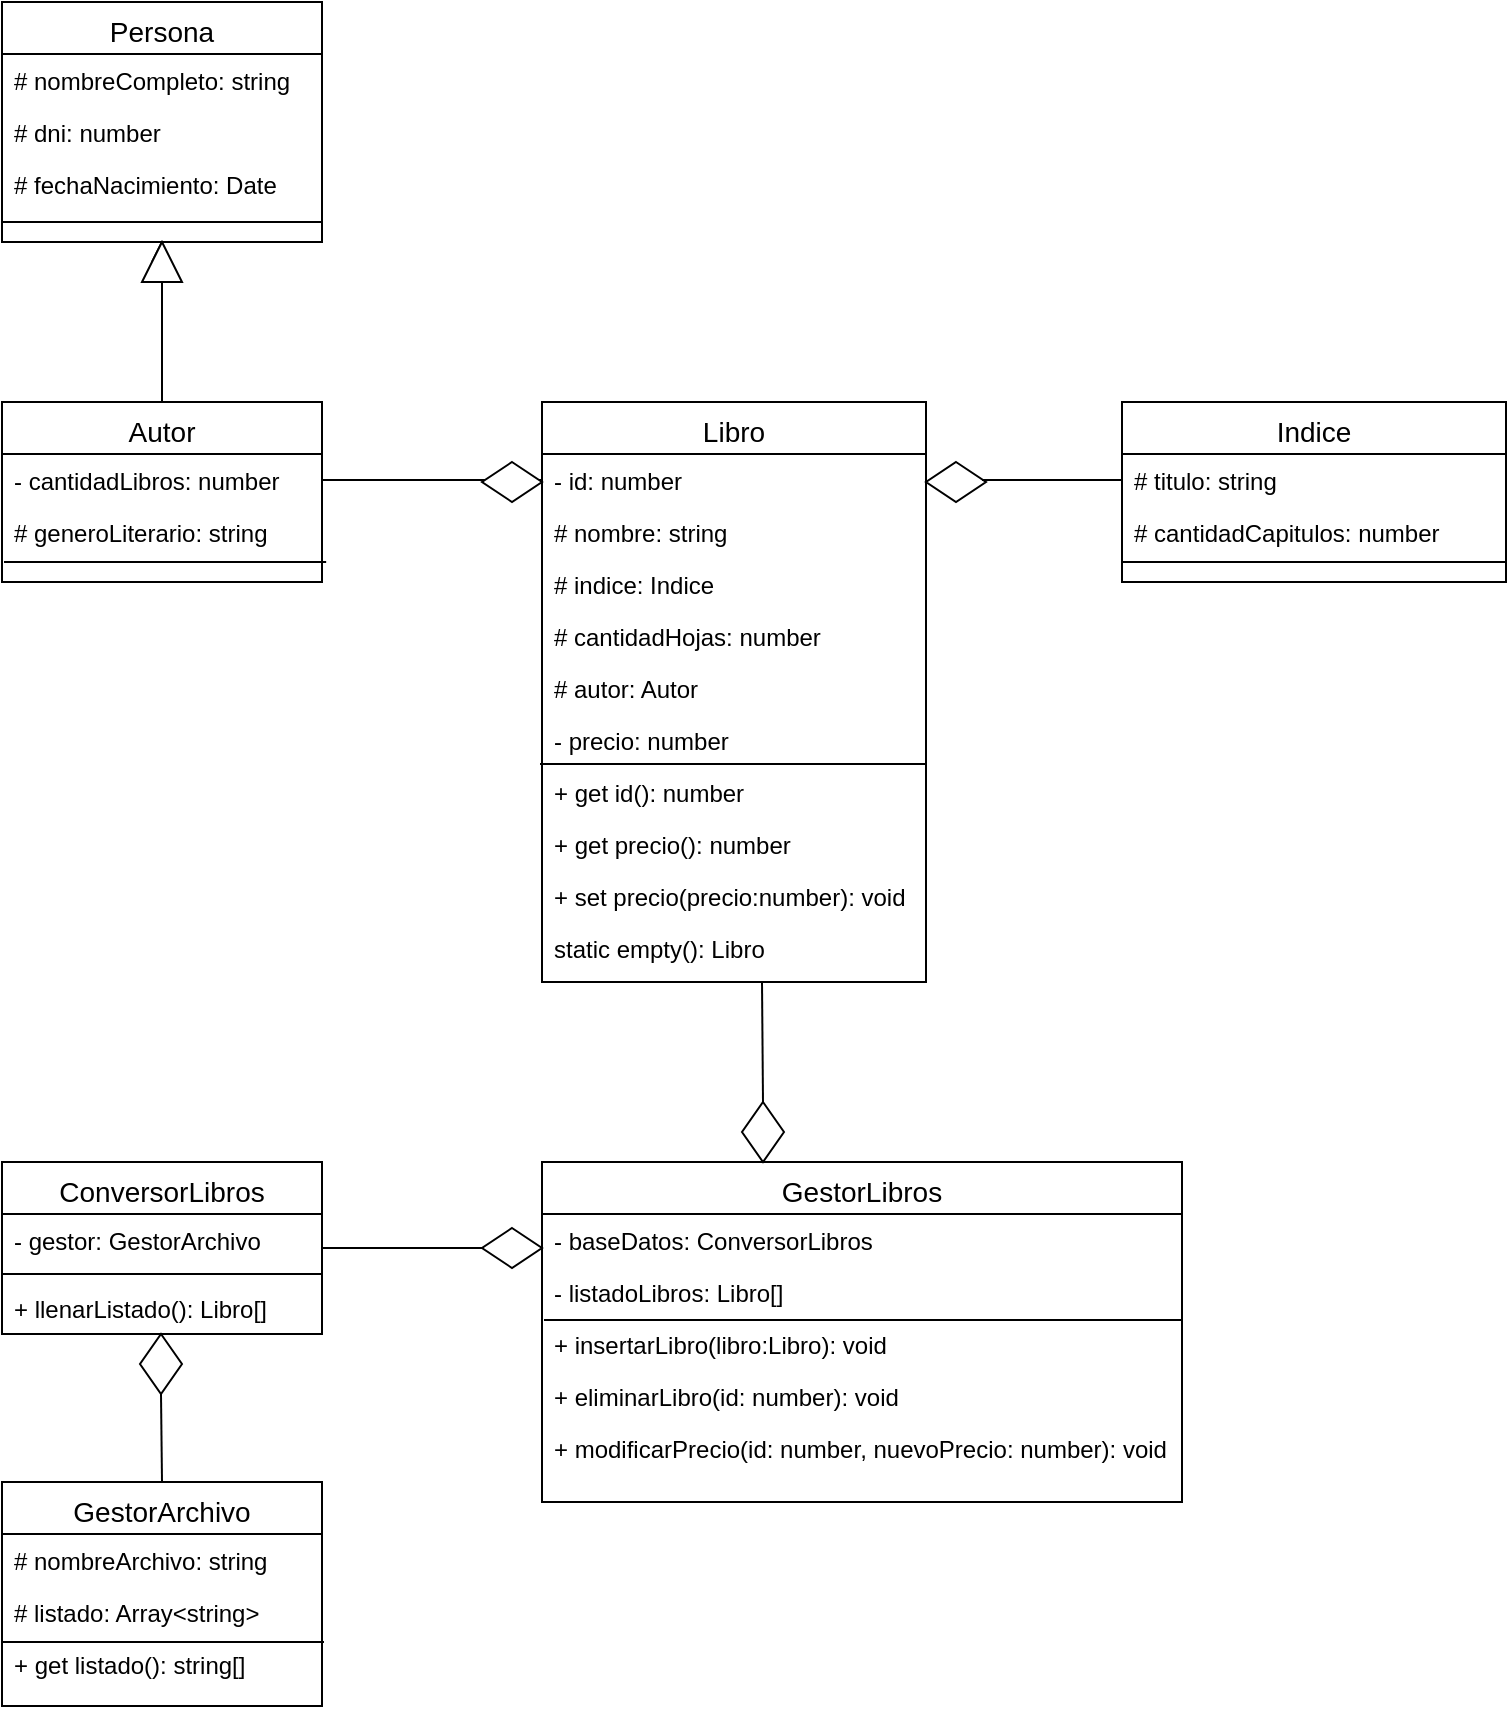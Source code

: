 <mxfile version="13.6.2" type="device"><diagram id="C5RBs43oDa-KdzZeNtuy" name="Page-1"><mxGraphModel dx="845" dy="462" grid="1" gridSize="10" guides="1" tooltips="1" connect="1" arrows="1" fold="1" page="1" pageScale="1" pageWidth="827" pageHeight="1169" math="0" shadow="0"><root><mxCell id="WIyWlLk6GJQsqaUBKTNV-0"/><mxCell id="WIyWlLk6GJQsqaUBKTNV-1" parent="WIyWlLk6GJQsqaUBKTNV-0"/><mxCell id="Z2YRqqmabGEa3nSLfYlU-3" value="" style="endArrow=none;html=1;fontSize=14;entryX=0.5;entryY=1;entryDx=0;entryDy=0;exitX=0.5;exitY=0;exitDx=0;exitDy=0;" edge="1" parent="WIyWlLk6GJQsqaUBKTNV-1" source="Z2YRqqmabGEa3nSLfYlU-4" target="zkfFHV4jXpPFQw0GAbJ--0"><mxGeometry width="50" height="50" relative="1" as="geometry"><mxPoint x="390" y="300" as="sourcePoint"/><mxPoint x="440" y="250" as="targetPoint"/><Array as="points"/></mxGeometry></mxCell><mxCell id="Z2YRqqmabGEa3nSLfYlU-4" value="" style="triangle;whiteSpace=wrap;html=1;fontSize=14;rotation=-90;" vertex="1" parent="WIyWlLk6GJQsqaUBKTNV-1"><mxGeometry x="110" y="200" width="20" height="20" as="geometry"/></mxCell><mxCell id="Z2YRqqmabGEa3nSLfYlU-14" value="" style="endArrow=none;html=1;fontSize=14;entryX=0.5;entryY=0;entryDx=0;entryDy=0;exitX=0;exitY=0.5;exitDx=0;exitDy=0;" edge="1" parent="WIyWlLk6GJQsqaUBKTNV-1" source="Z2YRqqmabGEa3nSLfYlU-4" target="zkfFHV4jXpPFQw0GAbJ--6"><mxGeometry width="50" height="50" relative="1" as="geometry"><mxPoint x="390" y="350" as="sourcePoint"/><mxPoint x="440" y="300" as="targetPoint"/></mxGeometry></mxCell><mxCell id="zkfFHV4jXpPFQw0GAbJ--0" value="Persona" style="swimlane;fontStyle=0;align=center;verticalAlign=top;childLayout=stackLayout;horizontal=1;startSize=26;horizontalStack=0;resizeParent=1;resizeLast=0;collapsible=1;marginBottom=0;rounded=0;shadow=0;strokeWidth=1;fontSize=14;" parent="WIyWlLk6GJQsqaUBKTNV-1" vertex="1"><mxGeometry x="40" y="80" width="160" height="120" as="geometry"><mxRectangle x="230" y="140" width="160" height="26" as="alternateBounds"/></mxGeometry></mxCell><mxCell id="zkfFHV4jXpPFQw0GAbJ--1" value="# nombreCompleto: string" style="text;align=left;verticalAlign=top;spacingLeft=4;spacingRight=4;overflow=hidden;rotatable=0;points=[[0,0.5],[1,0.5]];portConstraint=eastwest;" parent="zkfFHV4jXpPFQw0GAbJ--0" vertex="1"><mxGeometry y="26" width="160" height="26" as="geometry"/></mxCell><mxCell id="zkfFHV4jXpPFQw0GAbJ--2" value="# dni: number" style="text;align=left;verticalAlign=top;spacingLeft=4;spacingRight=4;overflow=hidden;rotatable=0;points=[[0,0.5],[1,0.5]];portConstraint=eastwest;rounded=0;shadow=0;html=0;" parent="zkfFHV4jXpPFQw0GAbJ--0" vertex="1"><mxGeometry y="52" width="160" height="26" as="geometry"/></mxCell><mxCell id="zkfFHV4jXpPFQw0GAbJ--3" value="# fechaNacimiento: Date" style="text;align=left;verticalAlign=top;spacingLeft=4;spacingRight=4;overflow=hidden;rotatable=0;points=[[0,0.5],[1,0.5]];portConstraint=eastwest;rounded=0;shadow=0;html=0;" parent="zkfFHV4jXpPFQw0GAbJ--0" vertex="1"><mxGeometry y="78" width="160" height="26" as="geometry"/></mxCell><mxCell id="zkfFHV4jXpPFQw0GAbJ--6" value="Autor" style="swimlane;fontStyle=0;align=center;verticalAlign=top;childLayout=stackLayout;horizontal=1;startSize=26;horizontalStack=0;resizeParent=1;resizeLast=0;collapsible=1;marginBottom=0;rounded=0;shadow=0;strokeWidth=1;fontSize=14;" parent="WIyWlLk6GJQsqaUBKTNV-1" vertex="1"><mxGeometry x="40" y="280" width="160" height="90" as="geometry"><mxRectangle x="130" y="380" width="160" height="26" as="alternateBounds"/></mxGeometry></mxCell><mxCell id="zkfFHV4jXpPFQw0GAbJ--7" value="- cantidadLibros: number" style="text;align=left;verticalAlign=top;spacingLeft=4;spacingRight=4;overflow=hidden;rotatable=0;points=[[0,0.5],[1,0.5]];portConstraint=eastwest;" parent="zkfFHV4jXpPFQw0GAbJ--6" vertex="1"><mxGeometry y="26" width="160" height="26" as="geometry"/></mxCell><mxCell id="zkfFHV4jXpPFQw0GAbJ--8" value="# generoLiterario: string" style="text;align=left;verticalAlign=top;spacingLeft=4;spacingRight=4;overflow=hidden;rotatable=0;points=[[0,0.5],[1,0.5]];portConstraint=eastwest;rounded=0;shadow=0;html=0;" parent="zkfFHV4jXpPFQw0GAbJ--6" vertex="1"><mxGeometry y="52" width="160" height="26" as="geometry"/></mxCell><mxCell id="Z2YRqqmabGEa3nSLfYlU-2" value="" style="endArrow=none;html=1;fontSize=14;entryX=1.013;entryY=1.077;entryDx=0;entryDy=0;entryPerimeter=0;" edge="1" parent="zkfFHV4jXpPFQw0GAbJ--6" target="zkfFHV4jXpPFQw0GAbJ--8"><mxGeometry width="50" height="50" relative="1" as="geometry"><mxPoint x="1" y="80" as="sourcePoint"/><mxPoint x="220" y="-70" as="targetPoint"/></mxGeometry></mxCell><mxCell id="Z2YRqqmabGEa3nSLfYlU-17" value="" style="endArrow=none;html=1;fontSize=14;" edge="1" parent="WIyWlLk6GJQsqaUBKTNV-1"><mxGeometry width="50" height="50" relative="1" as="geometry"><mxPoint x="200" y="190" as="sourcePoint"/><mxPoint x="40" y="190" as="targetPoint"/></mxGeometry></mxCell><mxCell id="zkfFHV4jXpPFQw0GAbJ--17" value="Libro" style="swimlane;fontStyle=0;align=center;verticalAlign=top;childLayout=stackLayout;horizontal=1;startSize=26;horizontalStack=0;resizeParent=1;resizeLast=0;collapsible=1;marginBottom=0;rounded=0;shadow=0;strokeWidth=1;fontSize=14;" parent="WIyWlLk6GJQsqaUBKTNV-1" vertex="1"><mxGeometry x="310" y="280" width="192" height="290" as="geometry"><mxRectangle x="550" y="140" width="160" height="26" as="alternateBounds"/></mxGeometry></mxCell><mxCell id="zkfFHV4jXpPFQw0GAbJ--18" value="- id: number" style="text;align=left;verticalAlign=top;spacingLeft=4;spacingRight=4;overflow=hidden;rotatable=0;points=[[0,0.5],[1,0.5]];portConstraint=eastwest;" parent="zkfFHV4jXpPFQw0GAbJ--17" vertex="1"><mxGeometry y="26" width="192" height="26" as="geometry"/></mxCell><mxCell id="zkfFHV4jXpPFQw0GAbJ--19" value="# nombre: string" style="text;align=left;verticalAlign=top;spacingLeft=4;spacingRight=4;overflow=hidden;rotatable=0;points=[[0,0.5],[1,0.5]];portConstraint=eastwest;rounded=0;shadow=0;html=0;" parent="zkfFHV4jXpPFQw0GAbJ--17" vertex="1"><mxGeometry y="52" width="192" height="26" as="geometry"/></mxCell><mxCell id="zkfFHV4jXpPFQw0GAbJ--20" value="# indice: Indice" style="text;align=left;verticalAlign=top;spacingLeft=4;spacingRight=4;overflow=hidden;rotatable=0;points=[[0,0.5],[1,0.5]];portConstraint=eastwest;rounded=0;shadow=0;html=0;" parent="zkfFHV4jXpPFQw0GAbJ--17" vertex="1"><mxGeometry y="78" width="192" height="26" as="geometry"/></mxCell><mxCell id="zkfFHV4jXpPFQw0GAbJ--21" value="# cantidadHojas: number" style="text;align=left;verticalAlign=top;spacingLeft=4;spacingRight=4;overflow=hidden;rotatable=0;points=[[0,0.5],[1,0.5]];portConstraint=eastwest;rounded=0;shadow=0;html=0;" parent="zkfFHV4jXpPFQw0GAbJ--17" vertex="1"><mxGeometry y="104" width="192" height="26" as="geometry"/></mxCell><mxCell id="zkfFHV4jXpPFQw0GAbJ--22" value="# autor: Autor" style="text;align=left;verticalAlign=top;spacingLeft=4;spacingRight=4;overflow=hidden;rotatable=0;points=[[0,0.5],[1,0.5]];portConstraint=eastwest;rounded=0;shadow=0;html=0;" parent="zkfFHV4jXpPFQw0GAbJ--17" vertex="1"><mxGeometry y="130" width="192" height="26" as="geometry"/></mxCell><mxCell id="zkfFHV4jXpPFQw0GAbJ--24" value="- precio: number" style="text;align=left;verticalAlign=top;spacingLeft=4;spacingRight=4;overflow=hidden;rotatable=0;points=[[0,0.5],[1,0.5]];portConstraint=eastwest;" parent="zkfFHV4jXpPFQw0GAbJ--17" vertex="1"><mxGeometry y="156" width="192" height="26" as="geometry"/></mxCell><mxCell id="Z2YRqqmabGEa3nSLfYlU-18" value="+ get id(): number&#10;" style="text;align=left;verticalAlign=top;spacingLeft=4;spacingRight=4;overflow=hidden;rotatable=0;points=[[0,0.5],[1,0.5]];portConstraint=eastwest;rounded=0;shadow=0;html=0;" vertex="1" parent="zkfFHV4jXpPFQw0GAbJ--17"><mxGeometry y="182" width="192" height="26" as="geometry"/></mxCell><mxCell id="Z2YRqqmabGEa3nSLfYlU-19" value="" style="endArrow=none;html=1;fontSize=14;exitX=1;exitY=-0.038;exitDx=0;exitDy=0;exitPerimeter=0;" edge="1" parent="zkfFHV4jXpPFQw0GAbJ--17" source="Z2YRqqmabGEa3nSLfYlU-18"><mxGeometry width="50" height="50" relative="1" as="geometry"><mxPoint x="161" y="181" as="sourcePoint"/><mxPoint x="-1" y="181" as="targetPoint"/></mxGeometry></mxCell><mxCell id="Z2YRqqmabGEa3nSLfYlU-20" value="+ get precio(): number" style="text;align=left;verticalAlign=top;spacingLeft=4;spacingRight=4;overflow=hidden;rotatable=0;points=[[0,0.5],[1,0.5]];portConstraint=eastwest;rounded=0;shadow=0;html=0;" vertex="1" parent="zkfFHV4jXpPFQw0GAbJ--17"><mxGeometry y="208" width="192" height="26" as="geometry"/></mxCell><mxCell id="Z2YRqqmabGEa3nSLfYlU-21" value="+ set precio(precio:number): void" style="text;align=left;verticalAlign=top;spacingLeft=4;spacingRight=4;overflow=hidden;rotatable=0;points=[[0,0.5],[1,0.5]];portConstraint=eastwest;rounded=0;shadow=0;html=0;" vertex="1" parent="zkfFHV4jXpPFQw0GAbJ--17"><mxGeometry y="234" width="192" height="26" as="geometry"/></mxCell><mxCell id="Z2YRqqmabGEa3nSLfYlU-22" value="static empty(): Libro" style="text;align=left;verticalAlign=top;spacingLeft=4;spacingRight=4;overflow=hidden;rotatable=0;points=[[0,0.5],[1,0.5]];portConstraint=eastwest;rounded=0;shadow=0;html=0;" vertex="1" parent="zkfFHV4jXpPFQw0GAbJ--17"><mxGeometry y="260" width="192" height="26" as="geometry"/></mxCell><mxCell id="Z2YRqqmabGEa3nSLfYlU-23" value="" style="endArrow=none;html=1;fontSize=14;entryX=1;entryY=0.5;entryDx=0;entryDy=0;exitX=0;exitY=0.5;exitDx=0;exitDy=0;" edge="1" parent="WIyWlLk6GJQsqaUBKTNV-1" source="zkfFHV4jXpPFQw0GAbJ--18" target="zkfFHV4jXpPFQw0GAbJ--7"><mxGeometry width="50" height="50" relative="1" as="geometry"><mxPoint x="390" y="330" as="sourcePoint"/><mxPoint x="440" y="280" as="targetPoint"/></mxGeometry></mxCell><mxCell id="Z2YRqqmabGEa3nSLfYlU-24" value="" style="rhombus;whiteSpace=wrap;html=1;fontSize=14;" vertex="1" parent="WIyWlLk6GJQsqaUBKTNV-1"><mxGeometry x="280" y="310" width="30" height="20" as="geometry"/></mxCell><mxCell id="Z2YRqqmabGEa3nSLfYlU-25" value="Indice" style="swimlane;fontStyle=0;align=center;verticalAlign=top;childLayout=stackLayout;horizontal=1;startSize=26;horizontalStack=0;resizeParent=1;resizeLast=0;collapsible=1;marginBottom=0;rounded=0;shadow=0;strokeWidth=1;fontSize=14;" vertex="1" parent="WIyWlLk6GJQsqaUBKTNV-1"><mxGeometry x="600" y="280" width="192" height="90" as="geometry"><mxRectangle x="550" y="140" width="160" height="26" as="alternateBounds"/></mxGeometry></mxCell><mxCell id="Z2YRqqmabGEa3nSLfYlU-27" value="# titulo: string" style="text;align=left;verticalAlign=top;spacingLeft=4;spacingRight=4;overflow=hidden;rotatable=0;points=[[0,0.5],[1,0.5]];portConstraint=eastwest;rounded=0;shadow=0;html=0;" vertex="1" parent="Z2YRqqmabGEa3nSLfYlU-25"><mxGeometry y="26" width="192" height="26" as="geometry"/></mxCell><mxCell id="Z2YRqqmabGEa3nSLfYlU-28" value="# cantidadCapitulos: number" style="text;align=left;verticalAlign=top;spacingLeft=4;spacingRight=4;overflow=hidden;rotatable=0;points=[[0,0.5],[1,0.5]];portConstraint=eastwest;rounded=0;shadow=0;html=0;" vertex="1" parent="Z2YRqqmabGEa3nSLfYlU-25"><mxGeometry y="52" width="192" height="26" as="geometry"/></mxCell><mxCell id="Z2YRqqmabGEa3nSLfYlU-37" value="" style="endArrow=none;html=1;fontSize=14;exitX=1;exitY=1.077;exitDx=0;exitDy=0;exitPerimeter=0;" edge="1" parent="Z2YRqqmabGEa3nSLfYlU-25" source="Z2YRqqmabGEa3nSLfYlU-28"><mxGeometry width="50" height="50" relative="1" as="geometry"><mxPoint x="-210" y="180" as="sourcePoint"/><mxPoint y="80" as="targetPoint"/></mxGeometry></mxCell><mxCell id="Z2YRqqmabGEa3nSLfYlU-38" value="" style="rhombus;whiteSpace=wrap;html=1;fontSize=14;" vertex="1" parent="WIyWlLk6GJQsqaUBKTNV-1"><mxGeometry x="502" y="310" width="30" height="20" as="geometry"/></mxCell><mxCell id="Z2YRqqmabGEa3nSLfYlU-39" value="" style="endArrow=none;html=1;fontSize=14;entryX=0;entryY=0.5;entryDx=0;entryDy=0;" edge="1" parent="WIyWlLk6GJQsqaUBKTNV-1" target="Z2YRqqmabGEa3nSLfYlU-27"><mxGeometry width="50" height="50" relative="1" as="geometry"><mxPoint x="530" y="319" as="sourcePoint"/><mxPoint x="210" y="329" as="targetPoint"/></mxGeometry></mxCell><mxCell id="Z2YRqqmabGEa3nSLfYlU-40" value="GestorLibros" style="swimlane;fontStyle=0;align=center;verticalAlign=top;childLayout=stackLayout;horizontal=1;startSize=26;horizontalStack=0;resizeParent=1;resizeLast=0;collapsible=1;marginBottom=0;rounded=0;shadow=0;strokeWidth=1;fontSize=14;" vertex="1" parent="WIyWlLk6GJQsqaUBKTNV-1"><mxGeometry x="310" y="660" width="320" height="170" as="geometry"><mxRectangle x="550" y="140" width="160" height="26" as="alternateBounds"/></mxGeometry></mxCell><mxCell id="Z2YRqqmabGEa3nSLfYlU-43" value="- baseDatos: ConversorLibros" style="text;align=left;verticalAlign=top;spacingLeft=4;spacingRight=4;overflow=hidden;rotatable=0;points=[[0,0.5],[1,0.5]];portConstraint=eastwest;rounded=0;shadow=0;html=0;" vertex="1" parent="Z2YRqqmabGEa3nSLfYlU-40"><mxGeometry y="26" width="320" height="26" as="geometry"/></mxCell><mxCell id="Z2YRqqmabGEa3nSLfYlU-44" value="- listadoLibros: Libro[]" style="text;align=left;verticalAlign=top;spacingLeft=4;spacingRight=4;overflow=hidden;rotatable=0;points=[[0,0.5],[1,0.5]];portConstraint=eastwest;rounded=0;shadow=0;html=0;" vertex="1" parent="Z2YRqqmabGEa3nSLfYlU-40"><mxGeometry y="52" width="320" height="26" as="geometry"/></mxCell><mxCell id="Z2YRqqmabGEa3nSLfYlU-45" value="+ insertarLibro(libro:Libro): void" style="text;align=left;verticalAlign=top;spacingLeft=4;spacingRight=4;overflow=hidden;rotatable=0;points=[[0,0.5],[1,0.5]];portConstraint=eastwest;rounded=0;shadow=0;html=0;" vertex="1" parent="Z2YRqqmabGEa3nSLfYlU-40"><mxGeometry y="78" width="320" height="26" as="geometry"/></mxCell><mxCell id="Z2YRqqmabGEa3nSLfYlU-46" value="+ eliminarLibro(id: number): void" style="text;align=left;verticalAlign=top;spacingLeft=4;spacingRight=4;overflow=hidden;rotatable=0;points=[[0,0.5],[1,0.5]];portConstraint=eastwest;" vertex="1" parent="Z2YRqqmabGEa3nSLfYlU-40"><mxGeometry y="104" width="320" height="26" as="geometry"/></mxCell><mxCell id="Z2YRqqmabGEa3nSLfYlU-47" value="+ modificarPrecio(id: number, nuevoPrecio: number): void" style="text;align=left;verticalAlign=top;spacingLeft=4;spacingRight=4;overflow=hidden;rotatable=0;points=[[0,0.5],[1,0.5]];portConstraint=eastwest;rounded=0;shadow=0;html=0;" vertex="1" parent="Z2YRqqmabGEa3nSLfYlU-40"><mxGeometry y="130" width="320" height="26" as="geometry"/></mxCell><mxCell id="Z2YRqqmabGEa3nSLfYlU-56" value="" style="endArrow=none;html=1;fontSize=14;entryX=1;entryY=0.038;entryDx=0;entryDy=0;entryPerimeter=0;" edge="1" parent="Z2YRqqmabGEa3nSLfYlU-40" target="Z2YRqqmabGEa3nSLfYlU-45"><mxGeometry width="50" height="50" relative="1" as="geometry"><mxPoint x="1" y="79" as="sourcePoint"/><mxPoint x="130" y="80" as="targetPoint"/></mxGeometry></mxCell><mxCell id="Z2YRqqmabGEa3nSLfYlU-53" value="" style="rhombus;whiteSpace=wrap;html=1;fontSize=14;" vertex="1" parent="WIyWlLk6GJQsqaUBKTNV-1"><mxGeometry x="410" y="630" width="21" height="30" as="geometry"/></mxCell><mxCell id="Z2YRqqmabGEa3nSLfYlU-54" value="" style="endArrow=none;html=1;fontSize=14;entryX=0.5;entryY=0;entryDx=0;entryDy=0;" edge="1" parent="WIyWlLk6GJQsqaUBKTNV-1" target="Z2YRqqmabGEa3nSLfYlU-53"><mxGeometry width="50" height="50" relative="1" as="geometry"><mxPoint x="420" y="570" as="sourcePoint"/><mxPoint x="420" y="620" as="targetPoint"/></mxGeometry></mxCell><mxCell id="zkfFHV4jXpPFQw0GAbJ--13" value="ConversorLibros" style="swimlane;fontStyle=0;align=center;verticalAlign=top;childLayout=stackLayout;horizontal=1;startSize=26;horizontalStack=0;resizeParent=1;resizeLast=0;collapsible=1;marginBottom=0;rounded=0;shadow=0;strokeWidth=1;fontSize=14;" parent="WIyWlLk6GJQsqaUBKTNV-1" vertex="1"><mxGeometry x="40" y="660" width="160" height="86" as="geometry"><mxRectangle x="340" y="380" width="170" height="26" as="alternateBounds"/></mxGeometry></mxCell><mxCell id="zkfFHV4jXpPFQw0GAbJ--14" value="- gestor: GestorArchivo" style="text;align=left;verticalAlign=top;spacingLeft=4;spacingRight=4;overflow=hidden;rotatable=0;points=[[0,0.5],[1,0.5]];portConstraint=eastwest;" parent="zkfFHV4jXpPFQw0GAbJ--13" vertex="1"><mxGeometry y="26" width="160" height="26" as="geometry"/></mxCell><mxCell id="zkfFHV4jXpPFQw0GAbJ--15" value="" style="line;html=1;strokeWidth=1;align=left;verticalAlign=middle;spacingTop=-1;spacingLeft=3;spacingRight=3;rotatable=0;labelPosition=right;points=[];portConstraint=eastwest;" parent="zkfFHV4jXpPFQw0GAbJ--13" vertex="1"><mxGeometry y="52" width="160" height="8" as="geometry"/></mxCell><mxCell id="Z2YRqqmabGEa3nSLfYlU-57" value="+ llenarListado(): Libro[]" style="text;align=left;verticalAlign=top;spacingLeft=4;spacingRight=4;overflow=hidden;rotatable=0;points=[[0,0.5],[1,0.5]];portConstraint=eastwest;" vertex="1" parent="zkfFHV4jXpPFQw0GAbJ--13"><mxGeometry y="60" width="160" height="26" as="geometry"/></mxCell><mxCell id="Z2YRqqmabGEa3nSLfYlU-58" value="GestorArchivo" style="swimlane;fontStyle=0;align=center;verticalAlign=top;childLayout=stackLayout;horizontal=1;startSize=26;horizontalStack=0;resizeParent=1;resizeLast=0;collapsible=1;marginBottom=0;rounded=0;shadow=0;strokeWidth=1;fontSize=14;" vertex="1" parent="WIyWlLk6GJQsqaUBKTNV-1"><mxGeometry x="40" y="820" width="160" height="112" as="geometry"><mxRectangle x="340" y="380" width="170" height="26" as="alternateBounds"/></mxGeometry></mxCell><mxCell id="Z2YRqqmabGEa3nSLfYlU-59" value="# nombreArchivo: string" style="text;align=left;verticalAlign=top;spacingLeft=4;spacingRight=4;overflow=hidden;rotatable=0;points=[[0,0.5],[1,0.5]];portConstraint=eastwest;" vertex="1" parent="Z2YRqqmabGEa3nSLfYlU-58"><mxGeometry y="26" width="160" height="26" as="geometry"/></mxCell><mxCell id="Z2YRqqmabGEa3nSLfYlU-61" value="# listado: Array&lt;string&gt;" style="text;align=left;verticalAlign=top;spacingLeft=4;spacingRight=4;overflow=hidden;rotatable=0;points=[[0,0.5],[1,0.5]];portConstraint=eastwest;" vertex="1" parent="Z2YRqqmabGEa3nSLfYlU-58"><mxGeometry y="52" width="160" height="26" as="geometry"/></mxCell><mxCell id="Z2YRqqmabGEa3nSLfYlU-62" value="+ get listado(): string[]" style="text;align=left;verticalAlign=top;spacingLeft=4;spacingRight=4;overflow=hidden;rotatable=0;points=[[0,0.5],[1,0.5]];portConstraint=eastwest;" vertex="1" parent="Z2YRqqmabGEa3nSLfYlU-58"><mxGeometry y="78" width="160" height="26" as="geometry"/></mxCell><mxCell id="Z2YRqqmabGEa3nSLfYlU-63" value="" style="endArrow=none;html=1;fontSize=14;" edge="1" parent="Z2YRqqmabGEa3nSLfYlU-58"><mxGeometry width="50" height="50" relative="1" as="geometry"><mxPoint y="80" as="sourcePoint"/><mxPoint x="161" y="80" as="targetPoint"/></mxGeometry></mxCell><mxCell id="Z2YRqqmabGEa3nSLfYlU-64" value="" style="rhombus;whiteSpace=wrap;html=1;fontSize=14;" vertex="1" parent="WIyWlLk6GJQsqaUBKTNV-1"><mxGeometry x="109" y="746" width="21" height="30" as="geometry"/></mxCell><mxCell id="Z2YRqqmabGEa3nSLfYlU-65" value="" style="endArrow=none;html=1;fontSize=14;exitX=0.5;exitY=0;exitDx=0;exitDy=0;entryX=0.5;entryY=1;entryDx=0;entryDy=0;" edge="1" parent="WIyWlLk6GJQsqaUBKTNV-1" source="Z2YRqqmabGEa3nSLfYlU-58" target="Z2YRqqmabGEa3nSLfYlU-64"><mxGeometry width="50" height="50" relative="1" as="geometry"><mxPoint x="390" y="810" as="sourcePoint"/><mxPoint x="440" y="760" as="targetPoint"/></mxGeometry></mxCell><mxCell id="Z2YRqqmabGEa3nSLfYlU-66" value="" style="rhombus;whiteSpace=wrap;html=1;fontSize=14;" vertex="1" parent="WIyWlLk6GJQsqaUBKTNV-1"><mxGeometry x="280" y="693" width="30" height="20" as="geometry"/></mxCell><mxCell id="Z2YRqqmabGEa3nSLfYlU-67" value="" style="endArrow=none;html=1;fontSize=14;entryX=0;entryY=0.5;entryDx=0;entryDy=0;" edge="1" parent="WIyWlLk6GJQsqaUBKTNV-1" target="Z2YRqqmabGEa3nSLfYlU-66"><mxGeometry width="50" height="50" relative="1" as="geometry"><mxPoint x="200" y="703" as="sourcePoint"/><mxPoint x="440" y="780" as="targetPoint"/></mxGeometry></mxCell></root></mxGraphModel></diagram></mxfile>